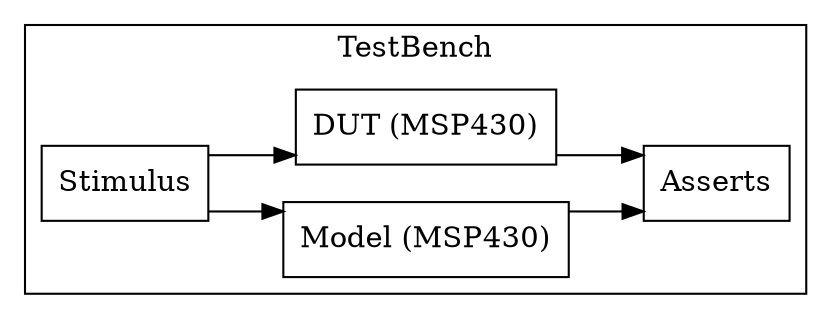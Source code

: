 digraph Project {
  // Introduction
  graph [rankdir = LR, splines=ortho];
  node[shape=record];

  // Blocks
  subgraph "cluster TestBench" { label = "TestBench";
    Stimulus[shape=box, label="Stimulus"];
    Model[shape=box, label="Model (MSP430)"];
    DUT[shape=box, label="DUT (MSP430)"];
    Asserts[shape=box, label="Asserts"];
  }

  // Sequence
  Stimulus -> Model;
  Stimulus -> DUT;
  Model -> Asserts;
  DUT -> Asserts;
}
